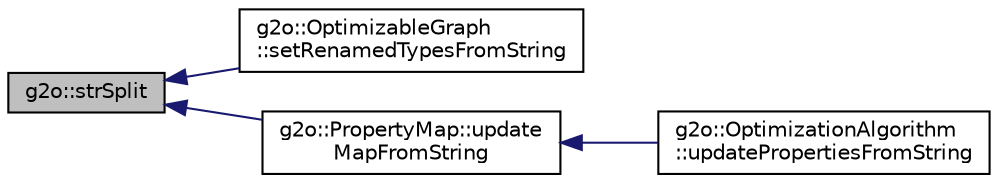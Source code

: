 digraph "g2o::strSplit"
{
  edge [fontname="Helvetica",fontsize="10",labelfontname="Helvetica",labelfontsize="10"];
  node [fontname="Helvetica",fontsize="10",shape=record];
  rankdir="LR";
  Node22 [label="g2o::strSplit",height=0.2,width=0.4,color="black", fillcolor="grey75", style="filled", fontcolor="black"];
  Node22 -> Node23 [dir="back",color="midnightblue",fontsize="10",style="solid",fontname="Helvetica"];
  Node23 [label="g2o::OptimizableGraph\l::setRenamedTypesFromString",height=0.2,width=0.4,color="black", fillcolor="white", style="filled",URL="$structg2o_1_1_optimizable_graph.html#afaa77a4624619237563fe94cfd7b76fd"];
  Node22 -> Node24 [dir="back",color="midnightblue",fontsize="10",style="solid",fontname="Helvetica"];
  Node24 [label="g2o::PropertyMap::update\lMapFromString",height=0.2,width=0.4,color="black", fillcolor="white", style="filled",URL="$classg2o_1_1_property_map.html#a0407e6a72afafd608f13cfdffc6ffc06"];
  Node24 -> Node25 [dir="back",color="midnightblue",fontsize="10",style="solid",fontname="Helvetica"];
  Node25 [label="g2o::OptimizationAlgorithm\l::updatePropertiesFromString",height=0.2,width=0.4,color="black", fillcolor="white", style="filled",URL="$classg2o_1_1_optimization_algorithm.html#aa05a6380f936c728a574c7c272bcc524"];
}
